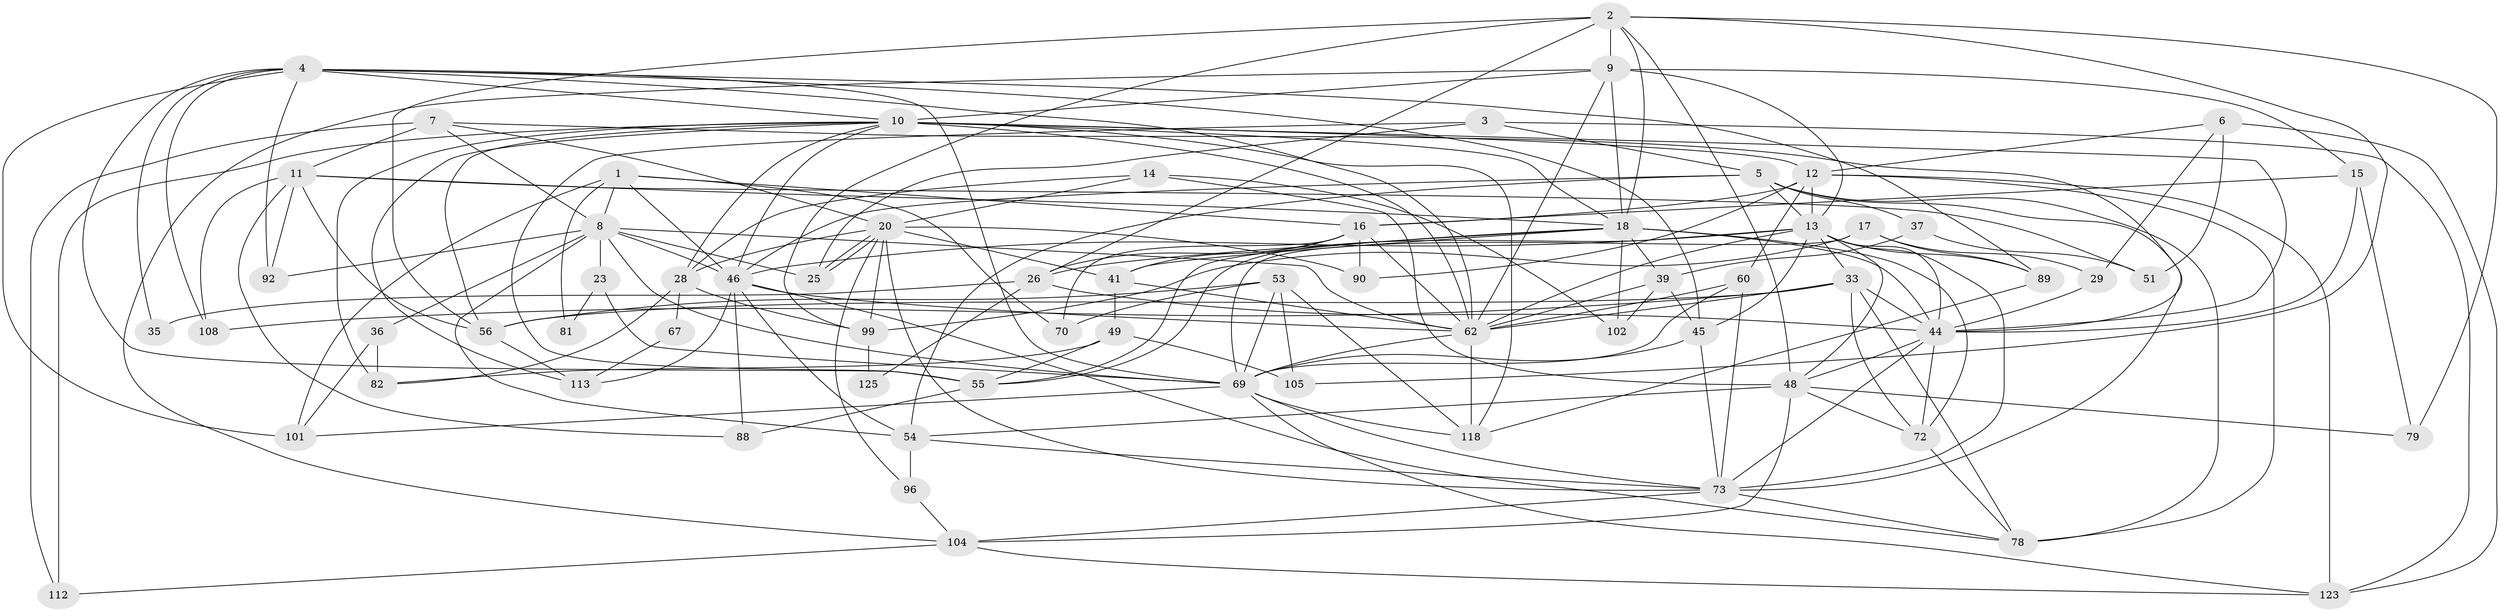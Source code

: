 // original degree distribution, {3: 0.26865671641791045, 4: 0.291044776119403, 5: 0.19402985074626866, 6: 0.11194029850746269, 2: 0.11194029850746269, 7: 0.014925373134328358, 8: 0.007462686567164179}
// Generated by graph-tools (version 1.1) at 2025/14/03/09/25 04:14:49]
// undirected, 67 vertices, 188 edges
graph export_dot {
graph [start="1"]
  node [color=gray90,style=filled];
  1 [super="+107"];
  2 [super="+59+117"];
  3;
  4 [super="+32"];
  5 [super="+97+63"];
  6;
  7 [super="+114"];
  8 [super="+21+100"];
  9 [super="+61+19"];
  10 [super="+34+42"];
  11 [super="+30"];
  12 [super="+133+31"];
  13 [super="+27+58"];
  14 [super="+22"];
  15 [super="+74"];
  16 [super="+115"];
  17;
  18 [super="+75+38"];
  20 [super="+40+83"];
  23;
  25;
  26 [super="+94"];
  28 [super="+47"];
  29;
  33 [super="+52"];
  35;
  36;
  37;
  39 [super="+129"];
  41 [super="+124"];
  44 [super="+116+66+71"];
  45;
  46 [super="+50+68"];
  48 [super="+65"];
  49 [super="+127"];
  51;
  53 [super="+121"];
  54 [super="+98"];
  55 [super="+86"];
  56 [super="+134"];
  60 [super="+126"];
  62 [super="+87+110"];
  67;
  69 [super="+84+103+109"];
  70;
  72 [super="+85"];
  73 [super="+132+77"];
  78;
  79;
  81;
  82;
  88;
  89;
  90;
  92;
  96;
  99;
  101;
  102;
  104;
  105;
  108;
  112;
  113;
  118;
  123 [super="+130"];
  125;
  1 -- 101;
  1 -- 81;
  1 -- 70;
  1 -- 8;
  1 -- 16;
  1 -- 46;
  2 -- 105;
  2 -- 48;
  2 -- 99;
  2 -- 56 [weight=2];
  2 -- 9;
  2 -- 79;
  2 -- 26;
  2 -- 18;
  3 -- 123;
  3 -- 25;
  3 -- 55;
  3 -- 5;
  4 -- 92;
  4 -- 35;
  4 -- 101;
  4 -- 108;
  4 -- 45;
  4 -- 55;
  4 -- 89;
  4 -- 69;
  4 -- 62;
  4 -- 10;
  5 -- 54;
  5 -- 13;
  5 -- 37;
  5 -- 73;
  5 -- 46;
  5 -- 78;
  6 -- 123;
  6 -- 29;
  6 -- 51;
  6 -- 12;
  7 -- 112;
  7 -- 20;
  7 -- 8 [weight=2];
  7 -- 11;
  7 -- 44;
  8 -- 46;
  8 -- 36;
  8 -- 54;
  8 -- 23;
  8 -- 25;
  8 -- 92;
  8 -- 69;
  8 -- 62;
  9 -- 104;
  9 -- 10 [weight=2];
  9 -- 18 [weight=3];
  9 -- 13;
  9 -- 15;
  9 -- 62;
  10 -- 12 [weight=2];
  10 -- 46;
  10 -- 56 [weight=2];
  10 -- 118;
  10 -- 62;
  10 -- 28;
  10 -- 44 [weight=2];
  10 -- 112;
  10 -- 113;
  10 -- 18;
  10 -- 82;
  11 -- 56;
  11 -- 108;
  11 -- 88;
  11 -- 92;
  11 -- 51;
  11 -- 18;
  12 -- 123;
  12 -- 16;
  12 -- 78;
  12 -- 90;
  12 -- 13;
  12 -- 60;
  13 -- 33;
  13 -- 55;
  13 -- 48;
  13 -- 89;
  13 -- 44;
  13 -- 45;
  13 -- 62;
  13 -- 46;
  13 -- 73;
  14 -- 48;
  14 -- 102;
  14 -- 20;
  14 -- 28;
  15 -- 16;
  15 -- 79;
  15 -- 44;
  16 -- 70;
  16 -- 62;
  16 -- 90;
  16 -- 26;
  16 -- 41;
  17 -- 89;
  17 -- 29;
  17 -- 99;
  17 -- 69;
  18 -- 72;
  18 -- 44;
  18 -- 26 [weight=2];
  18 -- 102;
  18 -- 39;
  18 -- 41;
  18 -- 55;
  20 -- 28 [weight=2];
  20 -- 25;
  20 -- 25;
  20 -- 90;
  20 -- 96;
  20 -- 41;
  20 -- 99;
  20 -- 73;
  23 -- 81;
  23 -- 69;
  26 -- 125;
  26 -- 35;
  26 -- 44;
  28 -- 67;
  28 -- 99;
  28 -- 82;
  29 -- 44;
  33 -- 78;
  33 -- 108;
  33 -- 56;
  33 -- 72;
  33 -- 62 [weight=2];
  33 -- 44;
  36 -- 82;
  36 -- 101;
  37 -- 39;
  37 -- 51;
  39 -- 45;
  39 -- 102;
  39 -- 62;
  41 -- 49;
  41 -- 62;
  44 -- 48;
  44 -- 72;
  44 -- 73;
  45 -- 69;
  45 -- 73;
  46 -- 54;
  46 -- 113;
  46 -- 88;
  46 -- 78;
  46 -- 62;
  48 -- 104;
  48 -- 79;
  48 -- 54;
  48 -- 72;
  49 -- 82;
  49 -- 105;
  49 -- 55;
  53 -- 105;
  53 -- 118;
  53 -- 69;
  53 -- 56;
  53 -- 70;
  54 -- 96;
  54 -- 73;
  55 -- 88;
  56 -- 113;
  60 -- 73;
  60 -- 62;
  60 -- 69;
  62 -- 118;
  62 -- 69;
  67 -- 113;
  69 -- 101;
  69 -- 118;
  69 -- 123;
  69 -- 73;
  72 -- 78;
  73 -- 104;
  73 -- 78;
  89 -- 118;
  96 -- 104;
  99 -- 125;
  104 -- 112;
  104 -- 123;
}
